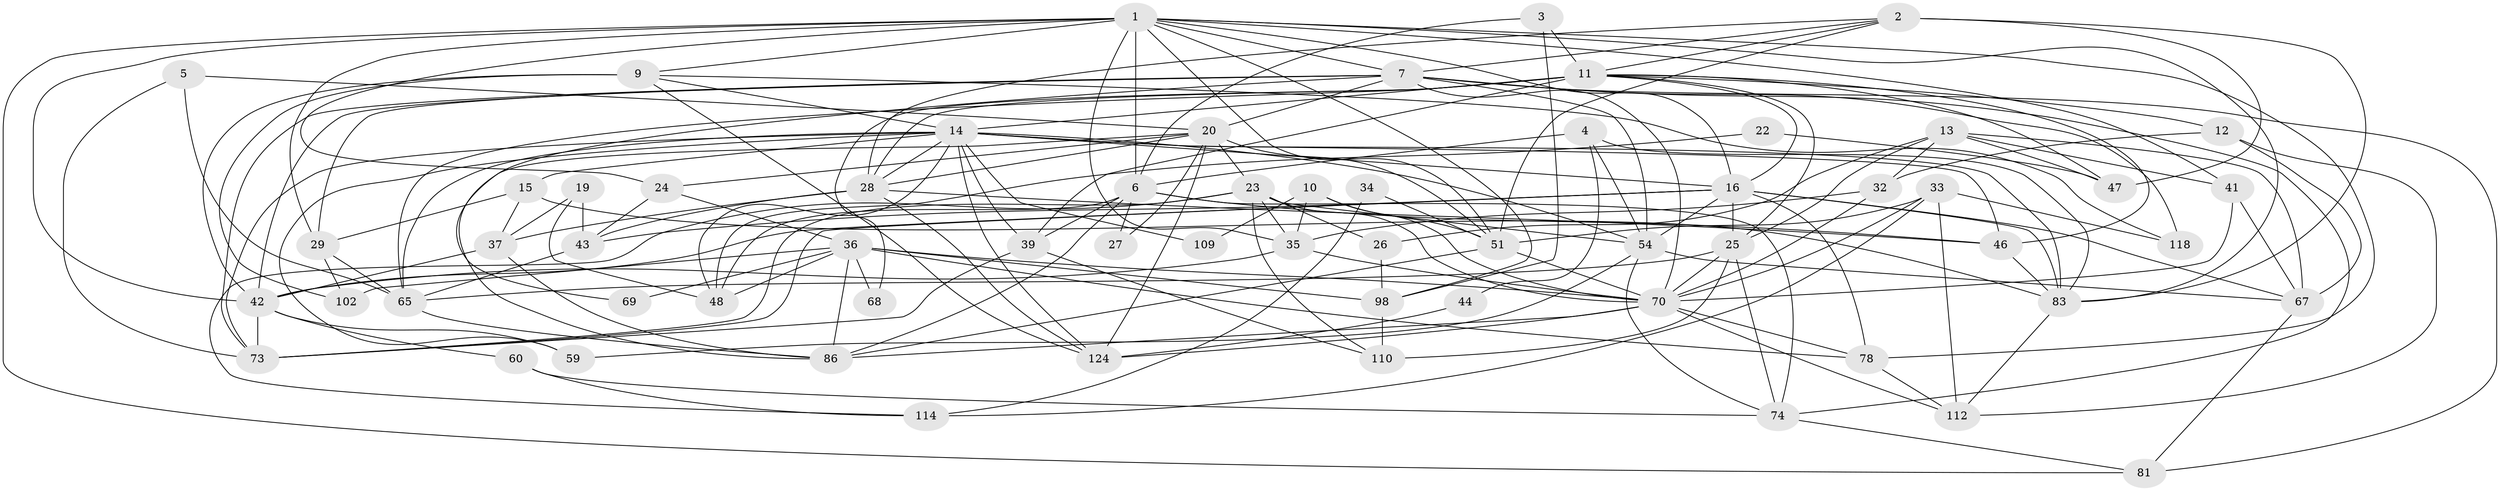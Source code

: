 // original degree distribution, {4: 0.22580645161290322, 3: 0.29838709677419356, 2: 0.13709677419354838, 5: 0.1935483870967742, 6: 0.08064516129032258, 8: 0.008064516129032258, 7: 0.04838709677419355, 9: 0.008064516129032258}
// Generated by graph-tools (version 1.1) at 2025/15/03/09/25 04:15:09]
// undirected, 62 vertices, 178 edges
graph export_dot {
graph [start="1"]
  node [color=gray90,style=filled];
  1 [super="+31+40"];
  2 [super="+97"];
  3 [super="+76"];
  4 [super="+105"];
  5;
  6 [super="+89+8+38"];
  7 [super="+30"];
  9;
  10 [super="+104"];
  11 [super="+21+18"];
  12;
  13;
  14 [super="+52+17+99+53"];
  15 [super="+57"];
  16 [super="+108+120"];
  19;
  20 [super="+85"];
  22;
  23 [super="+49+95+75"];
  24 [super="+61"];
  25 [super="+56"];
  26;
  27;
  28 [super="+66"];
  29 [super="+92"];
  32 [super="+107"];
  33 [super="+55"];
  34;
  35 [super="+94"];
  36 [super="+87+100"];
  37;
  39 [super="+64"];
  41 [super="+79"];
  42 [super="+121+91+115"];
  43 [super="+45"];
  44;
  46 [super="+119"];
  47;
  48 [super="+50"];
  51 [super="+63"];
  54 [super="+71"];
  59;
  60;
  65;
  67 [super="+106"];
  68;
  69;
  70 [super="+72"];
  73 [super="+82"];
  74;
  78;
  81;
  83 [super="+90"];
  86 [super="+88"];
  98;
  102;
  109;
  110;
  112 [super="+117"];
  114;
  118;
  124;
  1 -- 42 [weight=3];
  1 -- 35;
  1 -- 6 [weight=2];
  1 -- 7;
  1 -- 9;
  1 -- 41 [weight=2];
  1 -- 78;
  1 -- 16;
  1 -- 81;
  1 -- 51;
  1 -- 83;
  1 -- 98;
  1 -- 29;
  1 -- 24;
  2 -- 47;
  2 -- 51;
  2 -- 7;
  2 -- 83;
  2 -- 11;
  2 -- 28;
  3 -- 98;
  3 -- 11;
  3 -- 6;
  4 -- 54;
  4 -- 83;
  4 -- 6;
  4 -- 44;
  5 -- 65;
  5 -- 20;
  5 -- 73;
  6 -- 74;
  6 -- 27;
  6 -- 39;
  6 -- 86;
  6 -- 48;
  6 -- 46;
  7 -- 118;
  7 -- 81;
  7 -- 69;
  7 -- 74;
  7 -- 20;
  7 -- 70;
  7 -- 42;
  7 -- 73;
  7 -- 29;
  7 -- 54;
  9 -- 124;
  9 -- 102;
  9 -- 42;
  9 -- 118;
  9 -- 14;
  10 -- 51;
  10 -- 70;
  10 -- 35;
  10 -- 109;
  11 -- 68;
  11 -- 65;
  11 -- 39;
  11 -- 12;
  11 -- 14 [weight=2];
  11 -- 47;
  11 -- 25;
  11 -- 16;
  11 -- 28;
  11 -- 46;
  12 -- 112;
  12 -- 32;
  12 -- 67;
  13 -- 26;
  13 -- 67;
  13 -- 25;
  13 -- 47;
  13 -- 41;
  13 -- 32;
  14 -- 109;
  14 -- 48;
  14 -- 124;
  14 -- 65;
  14 -- 39;
  14 -- 73;
  14 -- 15;
  14 -- 16;
  14 -- 59;
  14 -- 28;
  14 -- 54;
  14 -- 83;
  14 -- 46;
  15 -- 29;
  15 -- 83;
  15 -- 37;
  16 -- 83;
  16 -- 42;
  16 -- 43;
  16 -- 54;
  16 -- 25;
  16 -- 73;
  16 -- 78;
  16 -- 67;
  19 -- 37;
  19 -- 43;
  19 -- 48;
  20 -- 27;
  20 -- 86;
  20 -- 124;
  20 -- 51;
  20 -- 28;
  20 -- 23;
  20 -- 24;
  22 -- 47;
  22 -- 48;
  23 -- 73;
  23 -- 26;
  23 -- 110;
  23 -- 54;
  23 -- 114;
  23 -- 35;
  23 -- 70 [weight=2];
  24 -- 43;
  24 -- 36;
  25 -- 74;
  25 -- 110;
  25 -- 65;
  25 -- 70;
  26 -- 98;
  28 -- 124;
  28 -- 37;
  28 -- 43;
  28 -- 46;
  29 -- 65;
  29 -- 102;
  32 -- 70;
  32 -- 35;
  33 -- 114;
  33 -- 112;
  33 -- 51;
  33 -- 118;
  33 -- 70;
  34 -- 114;
  34 -- 51;
  35 -- 70;
  35 -- 42;
  36 -- 48;
  36 -- 98;
  36 -- 69;
  36 -- 86;
  36 -- 102;
  36 -- 78;
  36 -- 68;
  36 -- 70;
  37 -- 86;
  37 -- 42;
  39 -- 110;
  39 -- 73;
  41 -- 70;
  41 -- 67;
  42 -- 60;
  42 -- 59;
  42 -- 73;
  43 -- 65;
  44 -- 124;
  46 -- 83;
  51 -- 70;
  51 -- 86;
  54 -- 59;
  54 -- 74;
  54 -- 67;
  60 -- 74;
  60 -- 114;
  65 -- 86;
  67 -- 81;
  70 -- 78;
  70 -- 112;
  70 -- 86;
  70 -- 124;
  74 -- 81;
  78 -- 112;
  83 -- 112;
  98 -- 110;
}
